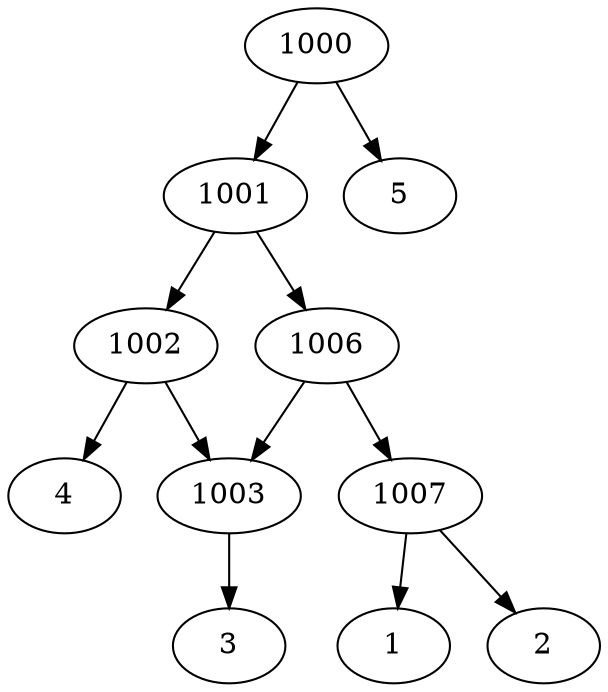 strict digraph G1 {
1000 -> 1001
1000 -> 5
1001 -> 1002
1001 -> 1006
1002 -> 1003
1002 -> 4
1003 -> 3
1006 -> 1007
1006 -> 1003
1007 -> 1
1007 -> 2
1003 -> 3
}